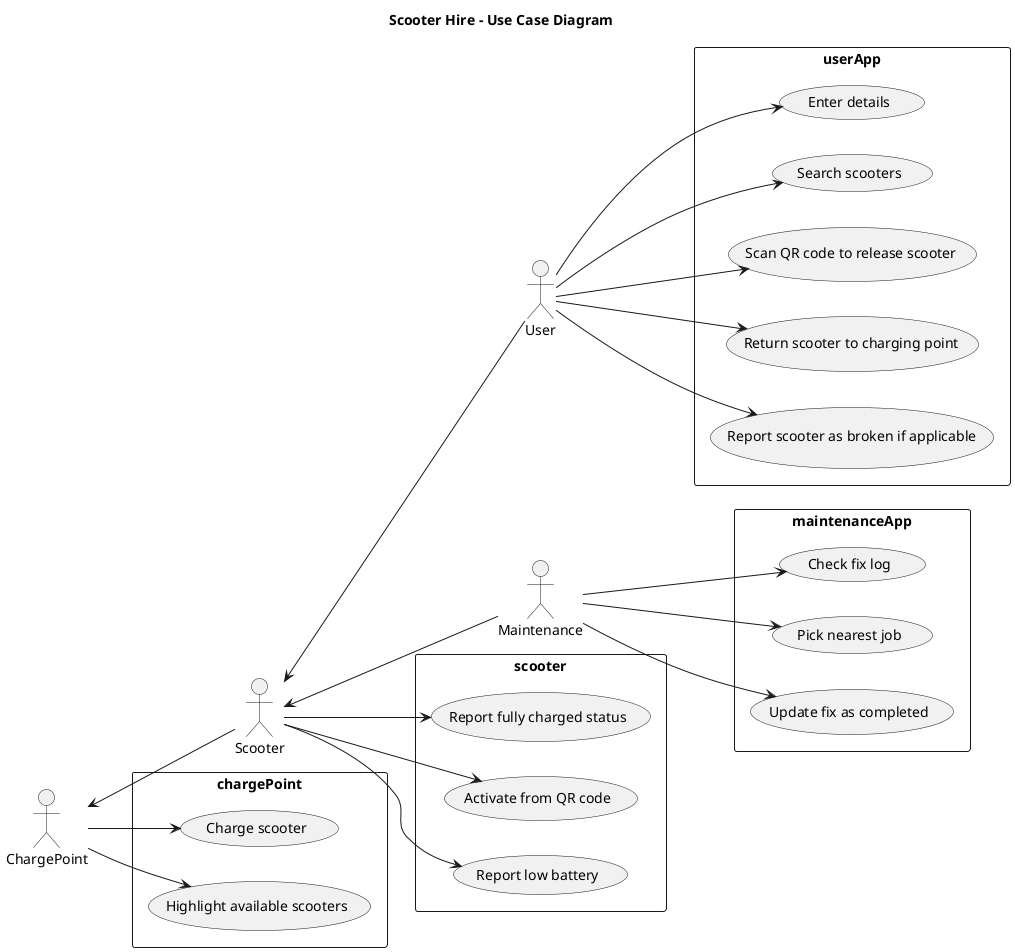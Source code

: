 @startuml

title Scooter Hire - Use Case Diagram

left to right direction

actor User
actor Scooter
actor Maintenance
actor ChargePoint

rectangle userApp {
usecase "Enter details" as UC2
usecase "Search scooters" as UC3
usecase "Scan QR code to release scooter" as UC4
usecase "Return scooter to charging point" as UC5
usecase "Report scooter as broken if applicable" as UC12
}

User --> UC2
User --> UC3
User --> UC4
User --> UC5
User --> UC12

rectangle scooter {
usecase "Report fully charged status" as UC9
usecase "Activate from QR code" as UC10
usecase "Report low battery" as UC11
}

Scooter --> UC9
Scooter --> UC10 
Scooter --> UC11

rectangle maintenanceApp {
usecase "Check fix log" as UC6
usecase "Pick nearest job" as UC7
usecase "Update fix as completed" as UC8
}

rectangle chargePoint {
usecase "Charge scooter" as UC1
usecase "Highlight available scooters" as UC13
}

Maintenance --> UC6
Maintenance --> UC7
Maintenance --> UC8

ChargePoint --> UC1
ChargePoint --> UC13

Scooter <-- User
Scooter <-- Maintenance
ChargePoint <-- Scooter

@enduml